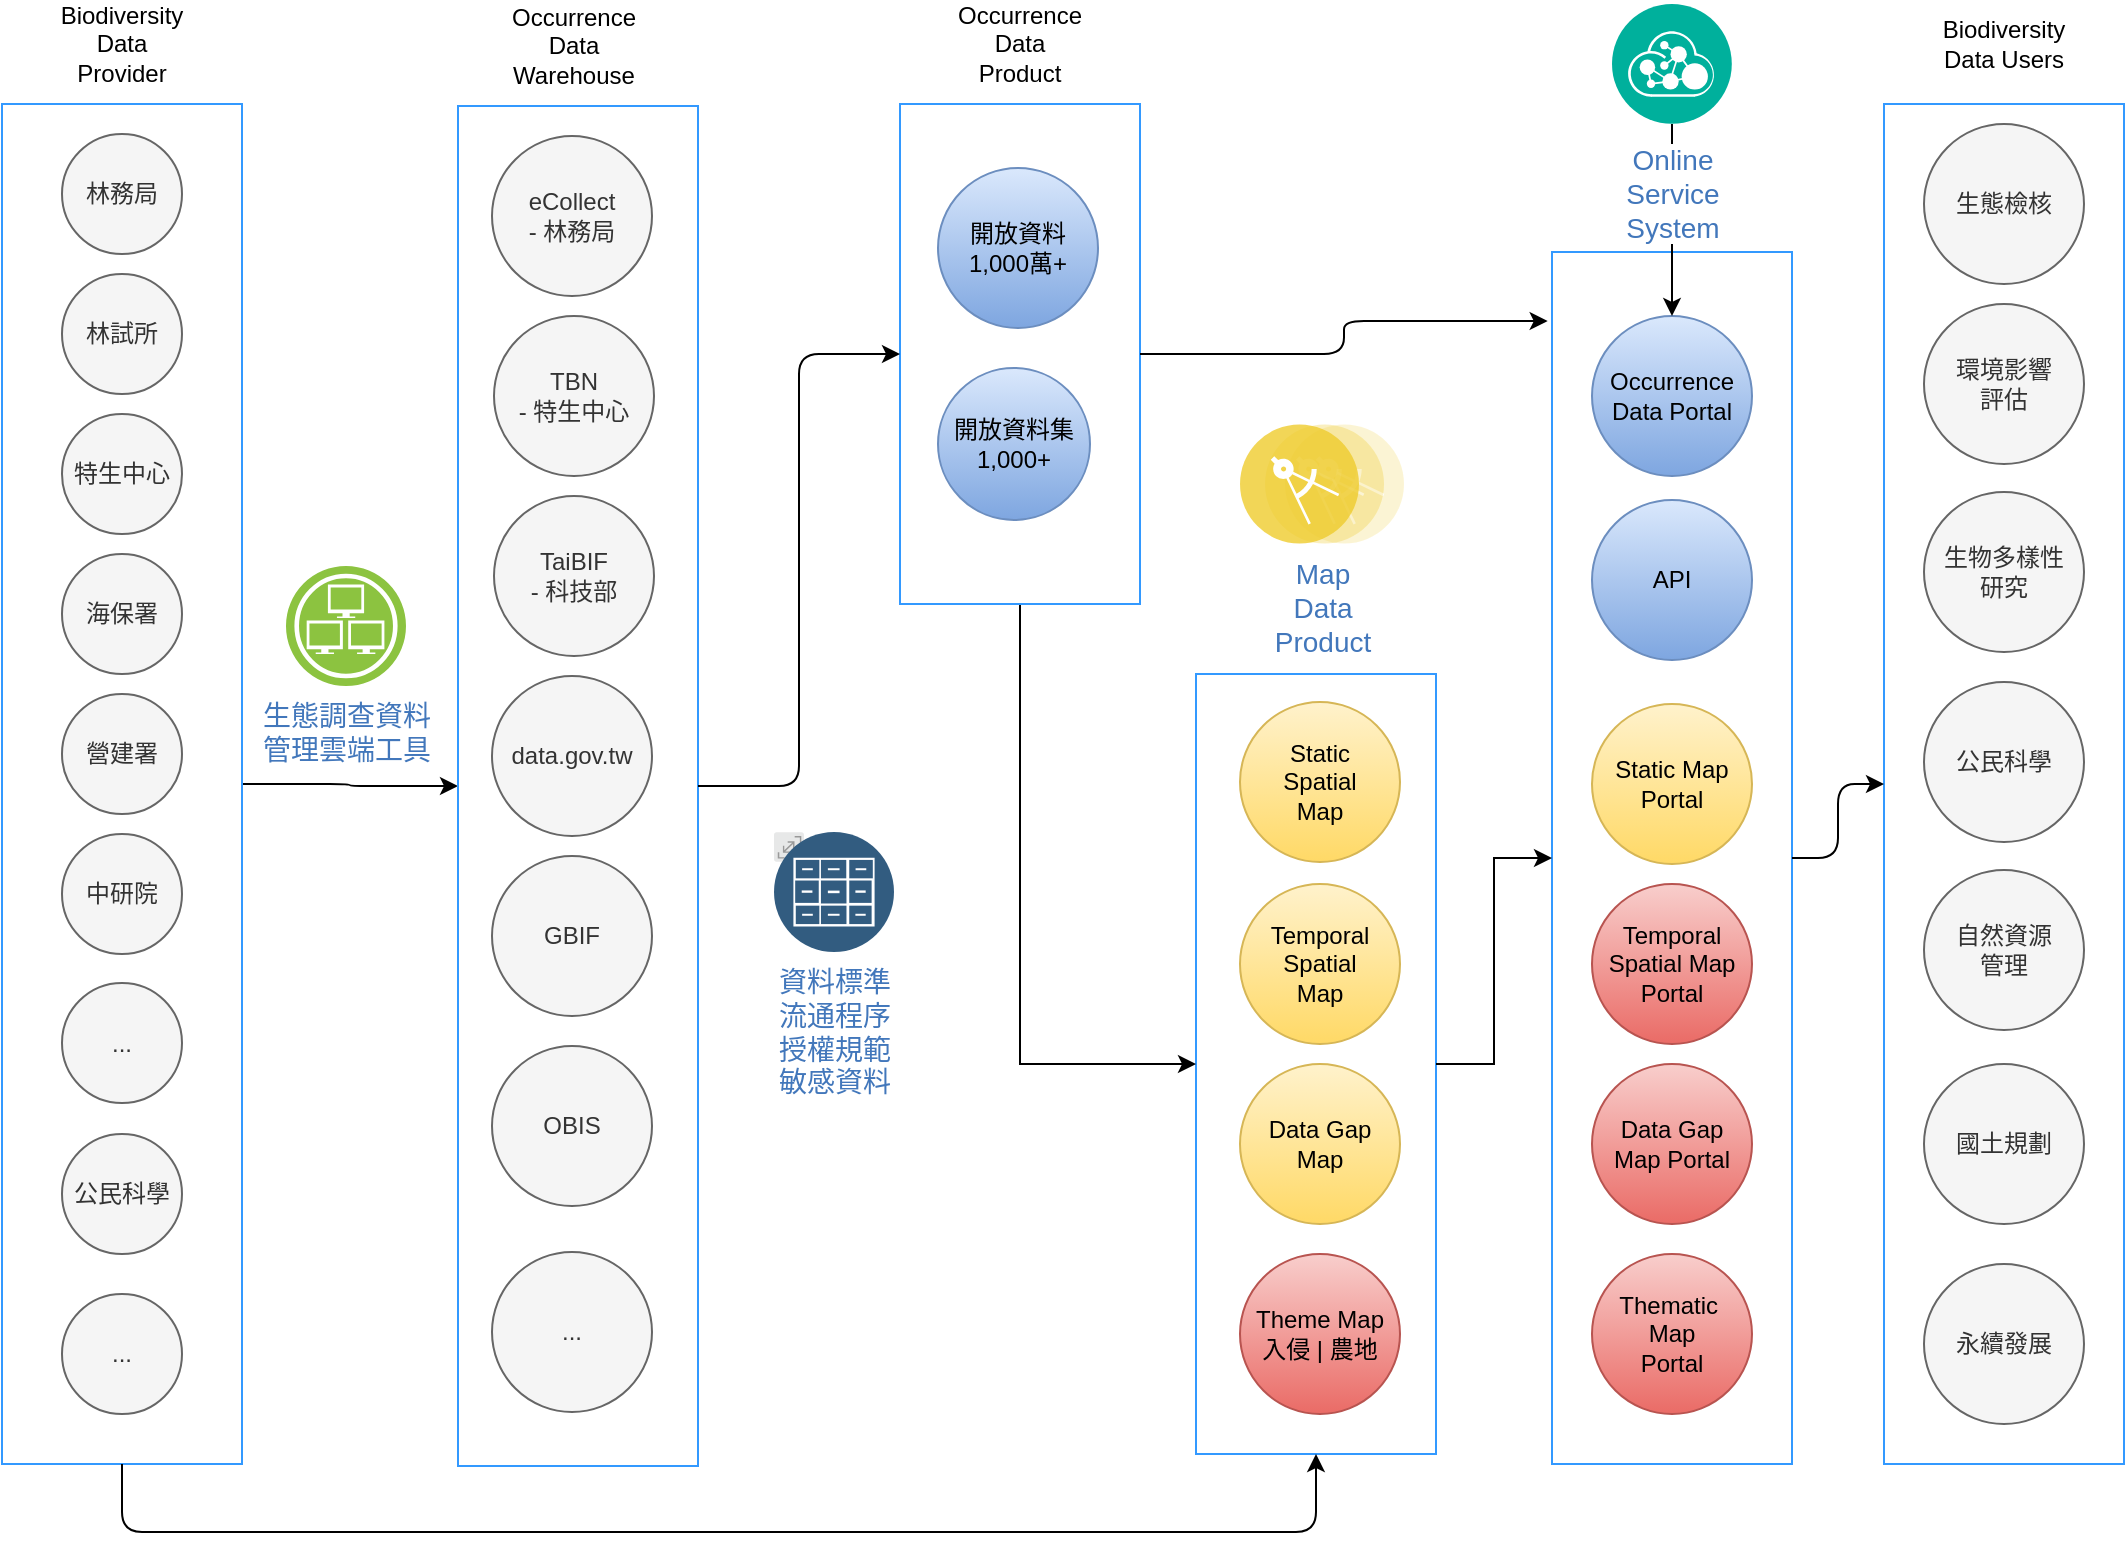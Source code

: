 <mxfile version="14.8.5" type="github">
  <diagram id="AUIJijng8iYauKghfq3N" name="Page-1">
    <mxGraphModel dx="1351" dy="847" grid="1" gridSize="10" guides="1" tooltips="1" connect="1" arrows="1" fold="1" page="1" pageScale="1" pageWidth="1169" pageHeight="827" math="0" shadow="0">
      <root>
        <mxCell id="0" />
        <mxCell id="1" parent="0" />
        <mxCell id="g3Gz0Bv4BczgXTY8qNWK-82" value="" style="rounded=0;whiteSpace=wrap;html=1;strokeColor=#3399FF;" vertex="1" parent="1">
          <mxGeometry x="995" y="96" width="120" height="680" as="geometry" />
        </mxCell>
        <mxCell id="g3Gz0Bv4BczgXTY8qNWK-30" value="" style="edgeStyle=elbowEdgeStyle;elbow=horizontal;endArrow=classic;html=1;" edge="1" parent="1" source="g3Gz0Bv4BczgXTY8qNWK-1" target="g3Gz0Bv4BczgXTY8qNWK-4">
          <mxGeometry width="50" height="50" relative="1" as="geometry">
            <mxPoint x="95" y="351" as="sourcePoint" />
            <mxPoint x="145" y="301" as="targetPoint" />
          </mxGeometry>
        </mxCell>
        <mxCell id="g3Gz0Bv4BczgXTY8qNWK-4" value="" style="rounded=0;whiteSpace=wrap;html=1;strokeColor=#3399FF;" vertex="1" parent="1">
          <mxGeometry x="282" y="97" width="120" height="680" as="geometry" />
        </mxCell>
        <mxCell id="g3Gz0Bv4BczgXTY8qNWK-5" value="Occurrence Data Warehouse" style="text;html=1;strokeColor=none;fillColor=none;align=center;verticalAlign=middle;whiteSpace=wrap;rounded=0;" vertex="1" parent="1">
          <mxGeometry x="320" y="57" width="40" height="20" as="geometry" />
        </mxCell>
        <mxCell id="g3Gz0Bv4BczgXTY8qNWK-21" value="eCollect&lt;br&gt;- 林務局" style="ellipse;whiteSpace=wrap;html=1;aspect=fixed;fillColor=#f5f5f5;strokeColor=#666666;fontColor=#333333;" vertex="1" parent="1">
          <mxGeometry x="299" y="112" width="80" height="80" as="geometry" />
        </mxCell>
        <mxCell id="g3Gz0Bv4BczgXTY8qNWK-22" value="TBN&lt;br&gt;- 特生中心" style="ellipse;whiteSpace=wrap;html=1;aspect=fixed;fillColor=#f5f5f5;strokeColor=#666666;fontColor=#333333;" vertex="1" parent="1">
          <mxGeometry x="300" y="202" width="80" height="80" as="geometry" />
        </mxCell>
        <mxCell id="g3Gz0Bv4BczgXTY8qNWK-23" value="data.gov.tw" style="ellipse;whiteSpace=wrap;html=1;aspect=fixed;fillColor=#f5f5f5;strokeColor=#666666;fontColor=#333333;" vertex="1" parent="1">
          <mxGeometry x="299" y="382" width="80" height="80" as="geometry" />
        </mxCell>
        <mxCell id="g3Gz0Bv4BczgXTY8qNWK-25" value="TaiBIF&lt;br&gt;- 科技部" style="ellipse;whiteSpace=wrap;html=1;aspect=fixed;fillColor=#f5f5f5;strokeColor=#666666;fontColor=#333333;" vertex="1" parent="1">
          <mxGeometry x="300" y="292" width="80" height="80" as="geometry" />
        </mxCell>
        <mxCell id="g3Gz0Bv4BczgXTY8qNWK-27" value="GBIF" style="ellipse;whiteSpace=wrap;html=1;aspect=fixed;fillColor=#f5f5f5;strokeColor=#666666;fontColor=#333333;" vertex="1" parent="1">
          <mxGeometry x="299" y="472" width="80" height="80" as="geometry" />
        </mxCell>
        <mxCell id="g3Gz0Bv4BczgXTY8qNWK-38" value="OBIS" style="ellipse;whiteSpace=wrap;html=1;aspect=fixed;fillColor=#f5f5f5;strokeColor=#666666;fontColor=#333333;" vertex="1" parent="1">
          <mxGeometry x="299" y="567" width="80" height="80" as="geometry" />
        </mxCell>
        <mxCell id="g3Gz0Bv4BczgXTY8qNWK-39" value="" style="group" vertex="1" connectable="0" parent="1">
          <mxGeometry x="668" y="341" width="120" height="430" as="geometry" />
        </mxCell>
        <mxCell id="g3Gz0Bv4BczgXTY8qNWK-40" value="" style="rounded=0;whiteSpace=wrap;html=1;strokeColor=#3399FF;" vertex="1" parent="g3Gz0Bv4BczgXTY8qNWK-39">
          <mxGeometry x="-17" y="40" width="120" height="390" as="geometry" />
        </mxCell>
        <mxCell id="g3Gz0Bv4BczgXTY8qNWK-50" value="Static &lt;br&gt;Spatial&lt;br&gt;Map" style="ellipse;whiteSpace=wrap;html=1;aspect=fixed;fillColor=#fff2cc;strokeColor=#d6b656;gradientColor=#ffd966;" vertex="1" parent="g3Gz0Bv4BczgXTY8qNWK-39">
          <mxGeometry x="5" y="54" width="80" height="80" as="geometry" />
        </mxCell>
        <mxCell id="g3Gz0Bv4BczgXTY8qNWK-57" value="Theme Map&lt;br&gt;入侵 | 農地" style="ellipse;whiteSpace=wrap;html=1;aspect=fixed;fillColor=#f8cecc;strokeColor=#b85450;gradientColor=#ea6b66;" vertex="1" parent="g3Gz0Bv4BczgXTY8qNWK-39">
          <mxGeometry x="5" y="330" width="80" height="80" as="geometry" />
        </mxCell>
        <mxCell id="g3Gz0Bv4BczgXTY8qNWK-64" value="Data Gap Map" style="ellipse;whiteSpace=wrap;html=1;aspect=fixed;fillColor=#fff2cc;strokeColor=#d6b656;gradientColor=#ffd966;" vertex="1" parent="g3Gz0Bv4BczgXTY8qNWK-39">
          <mxGeometry x="5" y="235" width="80" height="80" as="geometry" />
        </mxCell>
        <mxCell id="g3Gz0Bv4BczgXTY8qNWK-51" value="Temporal Spatial &lt;br&gt;Map" style="ellipse;whiteSpace=wrap;html=1;aspect=fixed;fillColor=#fff2cc;strokeColor=#d6b656;gradientColor=#ffd966;" vertex="1" parent="g3Gz0Bv4BczgXTY8qNWK-39">
          <mxGeometry x="5" y="145" width="80" height="80" as="geometry" />
        </mxCell>
        <mxCell id="g3Gz0Bv4BczgXTY8qNWK-1" value="" style="rounded=0;whiteSpace=wrap;html=1;strokeColor=#3399FF;" vertex="1" parent="1">
          <mxGeometry x="54" y="96" width="120" height="680" as="geometry" />
        </mxCell>
        <mxCell id="g3Gz0Bv4BczgXTY8qNWK-2" value="Biodiversity Data Provider" style="text;html=1;strokeColor=none;fillColor=none;align=center;verticalAlign=middle;whiteSpace=wrap;rounded=0;" vertex="1" parent="1">
          <mxGeometry x="94" y="56" width="40" height="20" as="geometry" />
        </mxCell>
        <mxCell id="g3Gz0Bv4BczgXTY8qNWK-13" value="林務局" style="ellipse;whiteSpace=wrap;html=1;aspect=fixed;fillColor=#f5f5f5;strokeColor=#666666;fontColor=#333333;" vertex="1" parent="1">
          <mxGeometry x="84" y="111" width="60" height="60" as="geometry" />
        </mxCell>
        <mxCell id="g3Gz0Bv4BczgXTY8qNWK-14" value="林試所" style="ellipse;whiteSpace=wrap;html=1;aspect=fixed;fillColor=#f5f5f5;strokeColor=#666666;fontColor=#333333;" vertex="1" parent="1">
          <mxGeometry x="84" y="181" width="60" height="60" as="geometry" />
        </mxCell>
        <mxCell id="g3Gz0Bv4BczgXTY8qNWK-15" value="特生中心" style="ellipse;whiteSpace=wrap;html=1;aspect=fixed;fillColor=#f5f5f5;strokeColor=#666666;fontColor=#333333;" vertex="1" parent="1">
          <mxGeometry x="84" y="251" width="60" height="60" as="geometry" />
        </mxCell>
        <mxCell id="g3Gz0Bv4BczgXTY8qNWK-16" value="海保署" style="ellipse;whiteSpace=wrap;html=1;aspect=fixed;fillColor=#f5f5f5;strokeColor=#666666;fontColor=#333333;" vertex="1" parent="1">
          <mxGeometry x="84" y="321" width="60" height="60" as="geometry" />
        </mxCell>
        <mxCell id="g3Gz0Bv4BczgXTY8qNWK-17" value="營建署" style="ellipse;whiteSpace=wrap;html=1;aspect=fixed;fillColor=#f5f5f5;strokeColor=#666666;fontColor=#333333;" vertex="1" parent="1">
          <mxGeometry x="84" y="391" width="60" height="60" as="geometry" />
        </mxCell>
        <mxCell id="g3Gz0Bv4BczgXTY8qNWK-18" value="中研院" style="ellipse;whiteSpace=wrap;html=1;aspect=fixed;fillColor=#f5f5f5;strokeColor=#666666;fontColor=#333333;" vertex="1" parent="1">
          <mxGeometry x="84" y="461" width="60" height="60" as="geometry" />
        </mxCell>
        <mxCell id="g3Gz0Bv4BczgXTY8qNWK-19" value="..." style="ellipse;whiteSpace=wrap;html=1;aspect=fixed;fillColor=#f5f5f5;strokeColor=#666666;fontColor=#333333;" vertex="1" parent="1">
          <mxGeometry x="84" y="535.5" width="60" height="60" as="geometry" />
        </mxCell>
        <mxCell id="g3Gz0Bv4BczgXTY8qNWK-20" value="公民科學" style="ellipse;whiteSpace=wrap;html=1;aspect=fixed;fillColor=#f5f5f5;strokeColor=#666666;fontColor=#333333;" vertex="1" parent="1">
          <mxGeometry x="84" y="611" width="60" height="60" as="geometry" />
        </mxCell>
        <mxCell id="g3Gz0Bv4BczgXTY8qNWK-24" value="..." style="ellipse;whiteSpace=wrap;html=1;aspect=fixed;fillColor=#f5f5f5;strokeColor=#666666;fontColor=#333333;" vertex="1" parent="1">
          <mxGeometry x="84" y="691" width="60" height="60" as="geometry" />
        </mxCell>
        <mxCell id="g3Gz0Bv4BczgXTY8qNWK-47" style="edgeStyle=orthogonalEdgeStyle;rounded=0;orthogonalLoop=1;jettySize=auto;html=1;exitX=0.5;exitY=1;exitDx=0;exitDy=0;entryX=0;entryY=0.5;entryDx=0;entryDy=0;" edge="1" parent="1" source="g3Gz0Bv4BczgXTY8qNWK-6" target="g3Gz0Bv4BczgXTY8qNWK-40">
          <mxGeometry relative="1" as="geometry" />
        </mxCell>
        <mxCell id="g3Gz0Bv4BczgXTY8qNWK-6" value="" style="rounded=0;whiteSpace=wrap;html=1;strokeColor=#3399FF;" vertex="1" parent="1">
          <mxGeometry x="503" y="96" width="120" height="250" as="geometry" />
        </mxCell>
        <mxCell id="g3Gz0Bv4BczgXTY8qNWK-8" value="Occurrence Data Product" style="text;html=1;strokeColor=none;fillColor=none;align=center;verticalAlign=middle;whiteSpace=wrap;rounded=0;" vertex="1" parent="1">
          <mxGeometry x="543" y="56" width="40" height="20" as="geometry" />
        </mxCell>
        <mxCell id="g3Gz0Bv4BczgXTY8qNWK-7" value="" style="rounded=0;whiteSpace=wrap;html=1;strokeColor=#3399FF;fillColor=#FFFFFF;" vertex="1" parent="1">
          <mxGeometry x="829" y="170" width="120" height="606" as="geometry" />
        </mxCell>
        <mxCell id="g3Gz0Bv4BczgXTY8qNWK-12" value="Biodiversity Data Users" style="text;html=1;strokeColor=none;fillColor=none;align=center;verticalAlign=middle;whiteSpace=wrap;rounded=0;" vertex="1" parent="1">
          <mxGeometry x="1035" y="56" width="40" height="20" as="geometry" />
        </mxCell>
        <mxCell id="g3Gz0Bv4BczgXTY8qNWK-43" value="開放資料&lt;br&gt;1,000萬+" style="ellipse;whiteSpace=wrap;html=1;aspect=fixed;fillColor=#dae8fc;strokeColor=#6c8ebf;gradientColor=#7ea6e0;" vertex="1" parent="1">
          <mxGeometry x="522" y="128" width="80" height="80" as="geometry" />
        </mxCell>
        <mxCell id="g3Gz0Bv4BczgXTY8qNWK-44" value="開放資料集&lt;br&gt;1,000+" style="ellipse;whiteSpace=wrap;html=1;aspect=fixed;fillColor=#dae8fc;strokeColor=#6c8ebf;gradientColor=#7ea6e0;" vertex="1" parent="1">
          <mxGeometry x="522" y="228" width="76" height="76" as="geometry" />
        </mxCell>
        <mxCell id="g3Gz0Bv4BczgXTY8qNWK-45" value="" style="edgeStyle=elbowEdgeStyle;elbow=horizontal;endArrow=classic;html=1;exitX=1;exitY=0.5;exitDx=0;exitDy=0;" edge="1" parent="1" source="g3Gz0Bv4BczgXTY8qNWK-4" target="g3Gz0Bv4BczgXTY8qNWK-6">
          <mxGeometry width="50" height="50" relative="1" as="geometry">
            <mxPoint x="565" y="421" as="sourcePoint" />
            <mxPoint x="615" y="371" as="targetPoint" />
          </mxGeometry>
        </mxCell>
        <mxCell id="g3Gz0Bv4BczgXTY8qNWK-65" value="Occurrence Data Portal" style="ellipse;whiteSpace=wrap;html=1;aspect=fixed;fillColor=#dae8fc;strokeColor=#6c8ebf;gradientColor=#7ea6e0;" vertex="1" parent="1">
          <mxGeometry x="849" y="202" width="80" height="80" as="geometry" />
        </mxCell>
        <mxCell id="g3Gz0Bv4BczgXTY8qNWK-67" value="" style="edgeStyle=elbowEdgeStyle;elbow=horizontal;endArrow=classic;html=1;entryX=-0.018;entryY=0.057;entryDx=0;entryDy=0;exitX=1;exitY=0.5;exitDx=0;exitDy=0;entryPerimeter=0;" edge="1" parent="1" source="g3Gz0Bv4BczgXTY8qNWK-6" target="g3Gz0Bv4BczgXTY8qNWK-7">
          <mxGeometry width="50" height="50" relative="1" as="geometry">
            <mxPoint x="699" y="331" as="sourcePoint" />
            <mxPoint x="749" y="281" as="targetPoint" />
          </mxGeometry>
        </mxCell>
        <mxCell id="g3Gz0Bv4BczgXTY8qNWK-69" value="生態檢核" style="ellipse;whiteSpace=wrap;html=1;aspect=fixed;fillColor=#f5f5f5;strokeColor=#666666;fontColor=#333333;" vertex="1" parent="1">
          <mxGeometry x="1015" y="106" width="80" height="80" as="geometry" />
        </mxCell>
        <mxCell id="g3Gz0Bv4BczgXTY8qNWK-70" value="環境影響&lt;br&gt;評估" style="ellipse;whiteSpace=wrap;html=1;aspect=fixed;fillColor=#f5f5f5;strokeColor=#666666;fontColor=#333333;" vertex="1" parent="1">
          <mxGeometry x="1015" y="196" width="80" height="80" as="geometry" />
        </mxCell>
        <mxCell id="g3Gz0Bv4BczgXTY8qNWK-71" value="自然資源&lt;br&gt;管理" style="ellipse;whiteSpace=wrap;html=1;aspect=fixed;fillColor=#f5f5f5;strokeColor=#666666;fontColor=#333333;" vertex="1" parent="1">
          <mxGeometry x="1015" y="479" width="80" height="80" as="geometry" />
        </mxCell>
        <mxCell id="g3Gz0Bv4BczgXTY8qNWK-72" value="國土規劃" style="ellipse;whiteSpace=wrap;html=1;aspect=fixed;fillColor=#f5f5f5;strokeColor=#666666;fontColor=#333333;" vertex="1" parent="1">
          <mxGeometry x="1015" y="576" width="80" height="80" as="geometry" />
        </mxCell>
        <mxCell id="g3Gz0Bv4BczgXTY8qNWK-73" value="永續發展" style="ellipse;whiteSpace=wrap;html=1;aspect=fixed;fillColor=#f5f5f5;strokeColor=#666666;fontColor=#333333;" vertex="1" parent="1">
          <mxGeometry x="1015" y="676" width="80" height="80" as="geometry" />
        </mxCell>
        <mxCell id="g3Gz0Bv4BczgXTY8qNWK-74" value="API" style="ellipse;whiteSpace=wrap;html=1;aspect=fixed;fillColor=#dae8fc;strokeColor=#6c8ebf;gradientColor=#7ea6e0;" vertex="1" parent="1">
          <mxGeometry x="849" y="294" width="80" height="80" as="geometry" />
        </mxCell>
        <mxCell id="g3Gz0Bv4BczgXTY8qNWK-76" value="" style="edgeStyle=elbowEdgeStyle;elbow=horizontal;endArrow=classic;html=1;entryX=0;entryY=0.5;entryDx=0;entryDy=0;exitX=1;exitY=0.5;exitDx=0;exitDy=0;" edge="1" parent="1" source="g3Gz0Bv4BczgXTY8qNWK-7">
          <mxGeometry width="50" height="50" relative="1" as="geometry">
            <mxPoint x="415" y="456" as="sourcePoint" />
            <mxPoint x="995" y="436" as="targetPoint" />
          </mxGeometry>
        </mxCell>
        <mxCell id="g3Gz0Bv4BczgXTY8qNWK-79" value="Static Map Portal" style="ellipse;whiteSpace=wrap;html=1;aspect=fixed;fillColor=#fff2cc;strokeColor=#d6b656;gradientColor=#ffd966;" vertex="1" parent="1">
          <mxGeometry x="849" y="396" width="80" height="80" as="geometry" />
        </mxCell>
        <mxCell id="g3Gz0Bv4BczgXTY8qNWK-80" value="Thematic&amp;nbsp; Map &lt;br&gt;Portal" style="ellipse;whiteSpace=wrap;html=1;aspect=fixed;fillColor=#f8cecc;strokeColor=#b85450;gradientColor=#ea6b66;" vertex="1" parent="1">
          <mxGeometry x="849" y="671" width="80" height="80" as="geometry" />
        </mxCell>
        <mxCell id="g3Gz0Bv4BczgXTY8qNWK-84" style="edgeStyle=orthogonalEdgeStyle;rounded=0;orthogonalLoop=1;jettySize=auto;html=1;exitX=1;exitY=0.5;exitDx=0;exitDy=0;entryX=0;entryY=0.5;entryDx=0;entryDy=0;" edge="1" parent="1" source="g3Gz0Bv4BczgXTY8qNWK-40" target="g3Gz0Bv4BczgXTY8qNWK-7">
          <mxGeometry relative="1" as="geometry" />
        </mxCell>
        <mxCell id="g3Gz0Bv4BczgXTY8qNWK-85" value="Temporal Spatial Map Portal" style="ellipse;whiteSpace=wrap;html=1;aspect=fixed;fillColor=#f8cecc;strokeColor=#b85450;gradientColor=#ea6b66;" vertex="1" parent="1">
          <mxGeometry x="849" y="486" width="80" height="80" as="geometry" />
        </mxCell>
        <mxCell id="g3Gz0Bv4BczgXTY8qNWK-86" value="Data Gap Map Portal" style="ellipse;whiteSpace=wrap;html=1;aspect=fixed;fillColor=#f8cecc;strokeColor=#b85450;gradientColor=#ea6b66;" vertex="1" parent="1">
          <mxGeometry x="849" y="576" width="80" height="80" as="geometry" />
        </mxCell>
        <mxCell id="g3Gz0Bv4BczgXTY8qNWK-87" value="公民科學" style="ellipse;whiteSpace=wrap;html=1;aspect=fixed;fillColor=#f5f5f5;strokeColor=#666666;fontColor=#333333;" vertex="1" parent="1">
          <mxGeometry x="1015" y="385" width="80" height="80" as="geometry" />
        </mxCell>
        <mxCell id="g3Gz0Bv4BczgXTY8qNWK-88" value="生物多樣性&lt;br&gt;研究" style="ellipse;whiteSpace=wrap;html=1;aspect=fixed;fillColor=#f5f5f5;strokeColor=#666666;fontColor=#333333;" vertex="1" parent="1">
          <mxGeometry x="1015" y="290" width="80" height="80" as="geometry" />
        </mxCell>
        <mxCell id="g3Gz0Bv4BczgXTY8qNWK-91" value="" style="edgeStyle=elbowEdgeStyle;elbow=horizontal;endArrow=classic;html=1;entryX=0.5;entryY=1;entryDx=0;entryDy=0;exitX=0.5;exitY=1;exitDx=0;exitDy=0;" edge="1" parent="1" source="g3Gz0Bv4BczgXTY8qNWK-1" target="g3Gz0Bv4BczgXTY8qNWK-40">
          <mxGeometry width="50" height="50" relative="1" as="geometry">
            <mxPoint x="470" y="470" as="sourcePoint" />
            <mxPoint x="520" y="420" as="targetPoint" />
            <Array as="points">
              <mxPoint x="379" y="810" />
            </Array>
          </mxGeometry>
        </mxCell>
        <mxCell id="g3Gz0Bv4BczgXTY8qNWK-93" value="..." style="ellipse;whiteSpace=wrap;html=1;aspect=fixed;fillColor=#f5f5f5;strokeColor=#666666;fontColor=#333333;" vertex="1" parent="1">
          <mxGeometry x="299" y="670" width="80" height="80" as="geometry" />
        </mxCell>
        <mxCell id="g3Gz0Bv4BczgXTY8qNWK-108" value="&lt;span style=&quot;text-indent: -0.38in&quot;&gt;生態調查資料&lt;/span&gt;&lt;br&gt;&lt;div class=&quot;O0&quot; style=&quot;margin-top: 0pt ; margin-bottom: 0pt ; margin-left: 0.38in ; text-indent: -0.38in&quot;&gt;&lt;span&gt;管理雲端工具&lt;/span&gt;&lt;/div&gt;" style="aspect=fixed;perimeter=ellipsePerimeter;html=1;align=center;shadow=0;dashed=0;image;image=img/lib/ibm/infrastructure/infrastructure_services.svg;rounded=1;labelBackgroundColor=#ffffff;strokeColor=#666666;strokeWidth=3;fillColor=#C2952D;gradientColor=none;fontSize=14;fontColor=#4277BB;" vertex="1" parent="1">
          <mxGeometry x="196" y="327" width="60" height="60" as="geometry" />
        </mxCell>
        <mxCell id="g3Gz0Bv4BczgXTY8qNWK-109" value="" style="group;fontSize=14;fontColor=#4277BB;labelBackgroundColor=#ffffff;" vertex="1" connectable="0" parent="1">
          <mxGeometry x="440" y="460" width="60" height="60" as="geometry" />
        </mxCell>
        <mxCell id="g3Gz0Bv4BczgXTY8qNWK-110" value="" style="aspect=fixed;perimeter=ellipsePerimeter;html=1;align=center;shadow=0;dashed=0;image;image=img/lib/ibm/miscellaneous/scalable.svg;rounded=1;labelBackgroundColor=none;strokeColor=#666666;strokeWidth=3;fillColor=#C2952D;gradientColor=none;fontSize=14;fontColor=#4277BB;" vertex="1" parent="g3Gz0Bv4BczgXTY8qNWK-109">
          <mxGeometry width="15" height="15" as="geometry" />
        </mxCell>
        <mxCell id="g3Gz0Bv4BczgXTY8qNWK-111" value="資料標準&lt;br&gt;流通程序&lt;br&gt;授權規範&lt;br&gt;敏感資料" style="aspect=fixed;perimeter=ellipsePerimeter;html=1;align=center;shadow=0;dashed=0;image;image=img/lib/ibm/data/file_repository.svg;rounded=1;labelBackgroundColor=none;strokeColor=#666666;strokeWidth=3;fillColor=#C2952D;gradientColor=none;fontSize=14;fontColor=#4277BB;" vertex="1" parent="g3Gz0Bv4BczgXTY8qNWK-109">
          <mxGeometry width="60" height="60" as="geometry" />
        </mxCell>
        <mxCell id="g3Gz0Bv4BczgXTY8qNWK-123" value="" style="edgeStyle=orthogonalEdgeStyle;rounded=0;orthogonalLoop=1;jettySize=auto;html=1;" edge="1" parent="1" source="g3Gz0Bv4BczgXTY8qNWK-115" target="g3Gz0Bv4BczgXTY8qNWK-65">
          <mxGeometry relative="1" as="geometry" />
        </mxCell>
        <mxCell id="g3Gz0Bv4BczgXTY8qNWK-115" value="Online &lt;br&gt;Service &lt;br&gt;System" style="aspect=fixed;perimeter=ellipsePerimeter;html=1;align=center;shadow=0;dashed=0;image;image=img/lib/ibm/management/api_management.svg;rounded=1;labelBackgroundColor=#ffffff;strokeColor=#666666;strokeWidth=3;fillColor=#C2952D;gradientColor=none;fontSize=14;fontColor=#4277BB;spacingTop=3;" vertex="1" parent="1">
          <mxGeometry x="859" y="46" width="60" height="60" as="geometry" />
        </mxCell>
        <mxCell id="g3Gz0Bv4BczgXTY8qNWK-120" value="&lt;font style=&quot;font-size: 14px&quot;&gt;Map &lt;br&gt;Data &lt;br&gt;Product&lt;/font&gt;" style="aspect=fixed;perimeter=ellipsePerimeter;html=1;align=center;shadow=0;dashed=0;image;image=img/lib/ibm/applications/microservice.svg;labelBackgroundColor=#ffffff;strokeColor=#666666;strokeWidth=3;fillColor=#C2952D;gradientColor=none;fontSize=12;fontColor=#4277BB;" vertex="1" parent="1">
          <mxGeometry x="673" y="256" width="82" height="60" as="geometry" />
        </mxCell>
      </root>
    </mxGraphModel>
  </diagram>
</mxfile>
